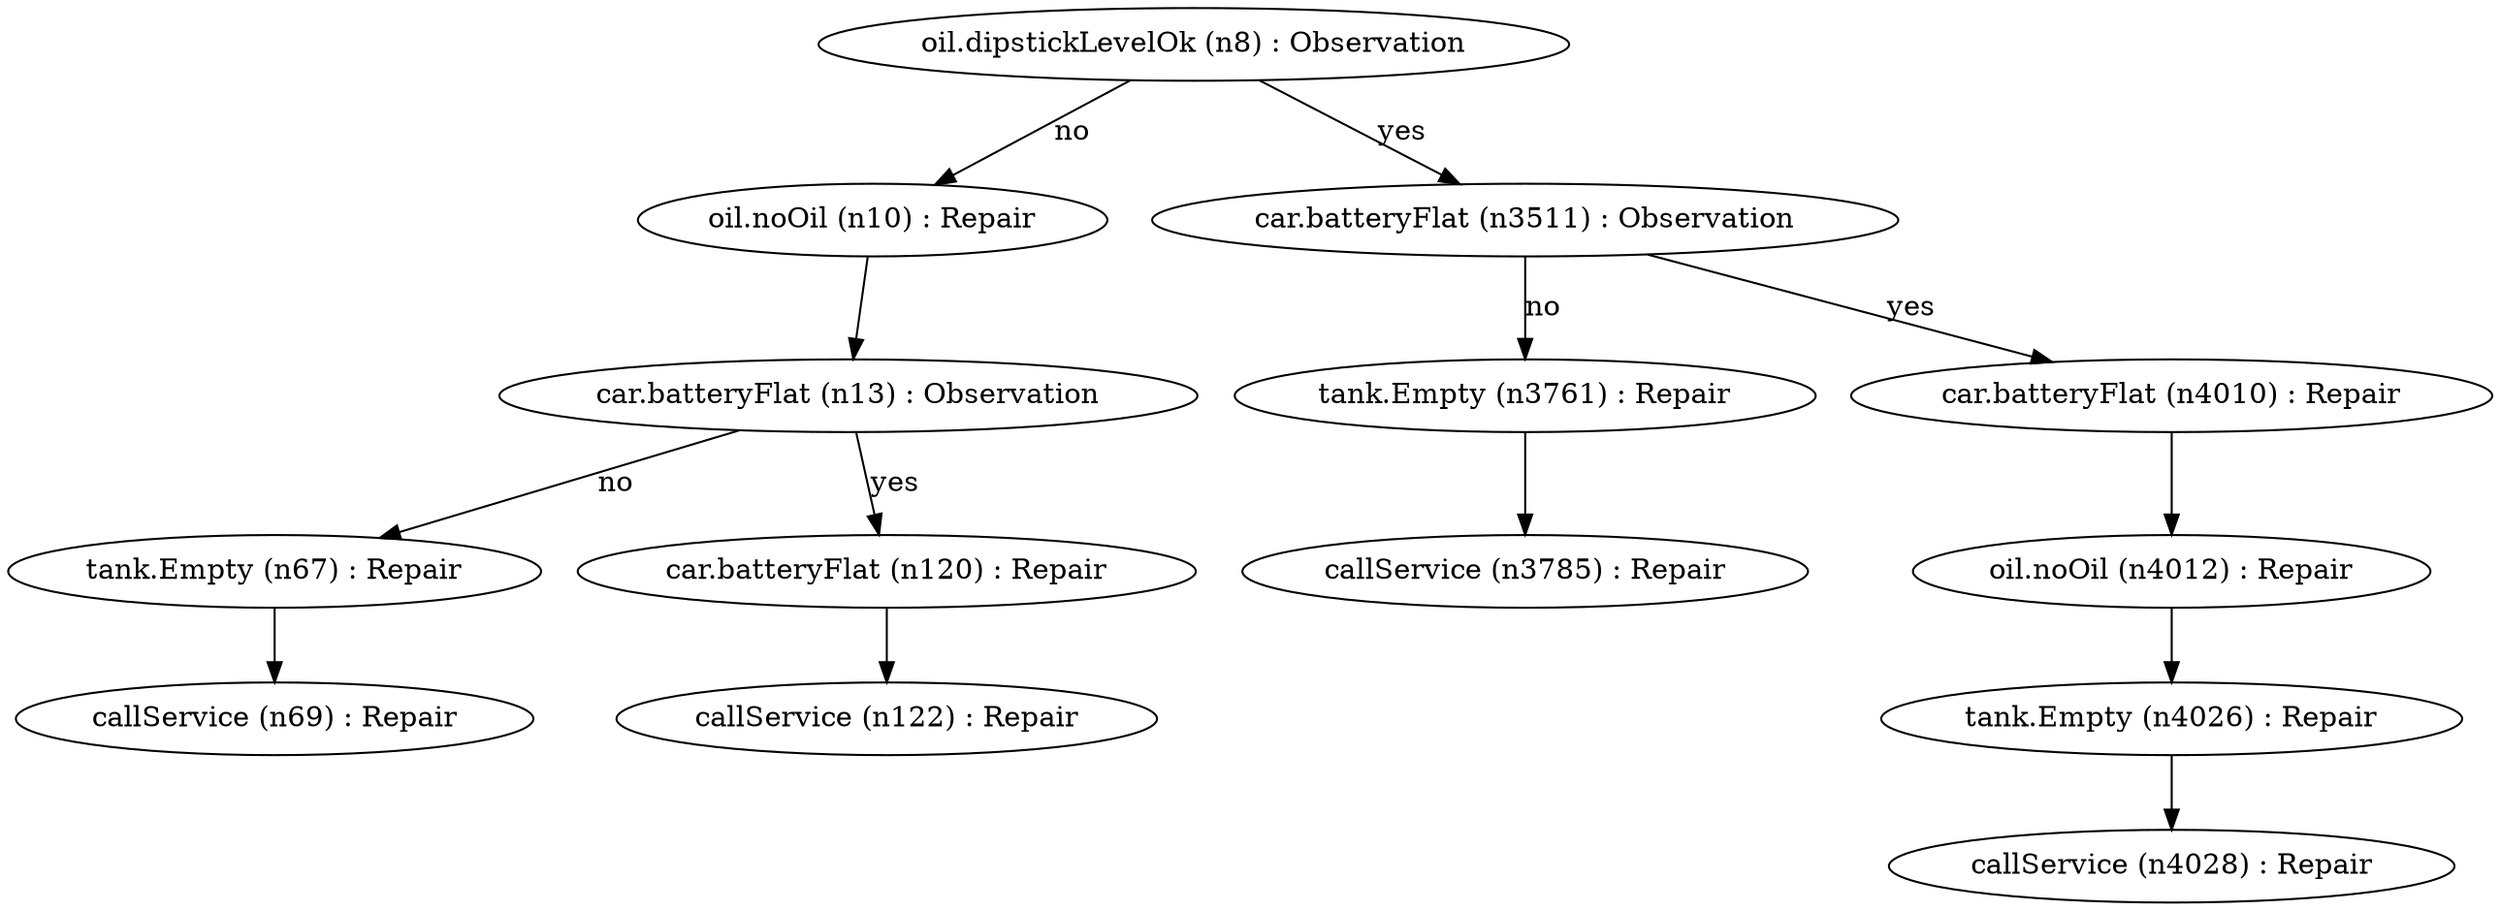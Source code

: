 digraph {
	8 [label="oil.dipstickLevelOk (n8) : Observation"]
	10 [label="oil.noOil (n10) : Repair"]
	13 [label="car.batteryFlat (n13) : Observation"]
	67 [label="tank.Empty (n67) : Repair"]
	69 [label="callService (n69) : Repair"]
	120 [label="car.batteryFlat (n120) : Repair"]
	122 [label="callService (n122) : Repair"]
	3511 [label="car.batteryFlat (n3511) : Observation"]
	3761 [label="tank.Empty (n3761) : Repair"]
	3785 [label="callService (n3785) : Repair"]
	4010 [label="car.batteryFlat (n4010) : Repair"]
	4012 [label="oil.noOil (n4012) : Repair"]
	4026 [label="tank.Empty (n4026) : Repair"]
	4028 [label="callService (n4028) : Repair"]
	8 -> 3511 [label=yes]
	8 -> 10 [label=no]
	10 -> 13 [label=""]
	13 -> 120 [label=yes]
	13 -> 67 [label=no]
	67 -> 69 [label=""]
	120 -> 122 [label=""]
	3511 -> 4010 [label=yes]
	3511 -> 3761 [label=no]
	3761 -> 3785 [label=""]
	4010 -> 4012 [label=""]
	4012 -> 4026 [label=""]
	4026 -> 4028 [label=""]
}
